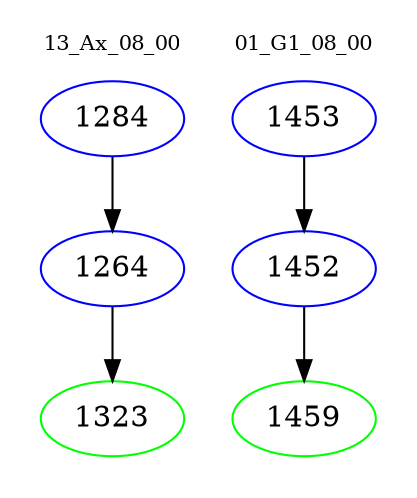 digraph{
subgraph cluster_0 {
color = white
label = "13_Ax_08_00";
fontsize=10;
T0_1284 [label="1284", color="blue"]
T0_1284 -> T0_1264 [color="black"]
T0_1264 [label="1264", color="blue"]
T0_1264 -> T0_1323 [color="black"]
T0_1323 [label="1323", color="green"]
}
subgraph cluster_1 {
color = white
label = "01_G1_08_00";
fontsize=10;
T1_1453 [label="1453", color="blue"]
T1_1453 -> T1_1452 [color="black"]
T1_1452 [label="1452", color="blue"]
T1_1452 -> T1_1459 [color="black"]
T1_1459 [label="1459", color="green"]
}
}
